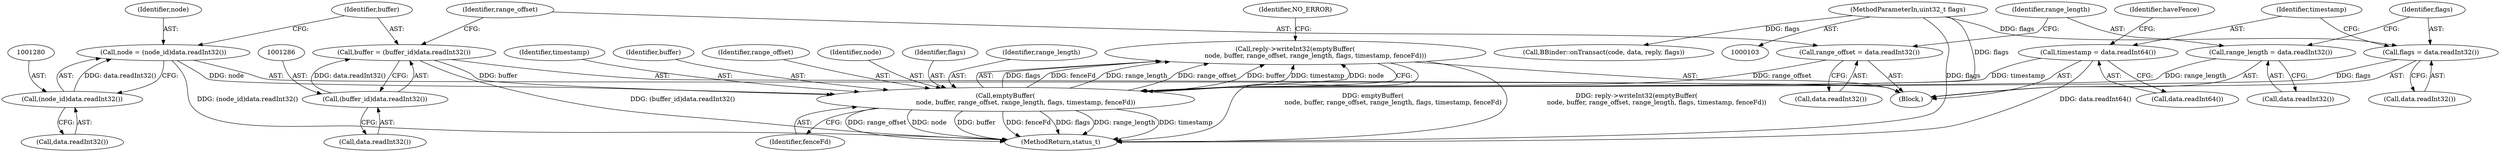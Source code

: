 digraph "0_Android_db829699d3293f254a7387894303451a91278986@API" {
"1001310" [label="(Call,reply->writeInt32(emptyBuffer(\n                    node, buffer, range_offset, range_length, flags, timestamp, fenceFd)))"];
"1001311" [label="(Call,emptyBuffer(\n                    node, buffer, range_offset, range_length, flags, timestamp, fenceFd))"];
"1001277" [label="(Call,node = (node_id)data.readInt32())"];
"1001279" [label="(Call,(node_id)data.readInt32())"];
"1001283" [label="(Call,buffer = (buffer_id)data.readInt32())"];
"1001285" [label="(Call,(buffer_id)data.readInt32())"];
"1001289" [label="(Call,range_offset = data.readInt32())"];
"1001293" [label="(Call,range_length = data.readInt32())"];
"1001297" [label="(Call,flags = data.readInt32())"];
"1000107" [label="(MethodParameterIn,uint32_t flags)"];
"1001301" [label="(Call,timestamp = data.readInt64())"];
"1001364" [label="(MethodReturn,status_t)"];
"1001299" [label="(Call,data.readInt32())"];
"1001317" [label="(Identifier,timestamp)"];
"1001291" [label="(Call,data.readInt32())"];
"1001313" [label="(Identifier,buffer)"];
"1001301" [label="(Call,timestamp = data.readInt64())"];
"1001302" [label="(Identifier,timestamp)"];
"1001285" [label="(Call,(buffer_id)data.readInt32())"];
"1001279" [label="(Call,(node_id)data.readInt32())"];
"1001320" [label="(Identifier,NO_ERROR)"];
"1001290" [label="(Identifier,range_offset)"];
"1001306" [label="(Identifier,haveFence)"];
"1001318" [label="(Identifier,fenceFd)"];
"1001281" [label="(Call,data.readInt32())"];
"1001298" [label="(Identifier,flags)"];
"1001359" [label="(Call,BBinder::onTransact(code, data, reply, flags))"];
"1001271" [label="(Block,)"];
"1001311" [label="(Call,emptyBuffer(\n                    node, buffer, range_offset, range_length, flags, timestamp, fenceFd))"];
"1001289" [label="(Call,range_offset = data.readInt32())"];
"1001294" [label="(Identifier,range_length)"];
"1001314" [label="(Identifier,range_offset)"];
"1001312" [label="(Identifier,node)"];
"1001303" [label="(Call,data.readInt64())"];
"1000107" [label="(MethodParameterIn,uint32_t flags)"];
"1001316" [label="(Identifier,flags)"];
"1001277" [label="(Call,node = (node_id)data.readInt32())"];
"1001293" [label="(Call,range_length = data.readInt32())"];
"1001295" [label="(Call,data.readInt32())"];
"1001315" [label="(Identifier,range_length)"];
"1001278" [label="(Identifier,node)"];
"1001284" [label="(Identifier,buffer)"];
"1001287" [label="(Call,data.readInt32())"];
"1001310" [label="(Call,reply->writeInt32(emptyBuffer(\n                    node, buffer, range_offset, range_length, flags, timestamp, fenceFd)))"];
"1001283" [label="(Call,buffer = (buffer_id)data.readInt32())"];
"1001297" [label="(Call,flags = data.readInt32())"];
"1001310" -> "1001271"  [label="AST: "];
"1001310" -> "1001311"  [label="CFG: "];
"1001311" -> "1001310"  [label="AST: "];
"1001320" -> "1001310"  [label="CFG: "];
"1001310" -> "1001364"  [label="DDG: emptyBuffer(\n                    node, buffer, range_offset, range_length, flags, timestamp, fenceFd)"];
"1001310" -> "1001364"  [label="DDG: reply->writeInt32(emptyBuffer(\n                    node, buffer, range_offset, range_length, flags, timestamp, fenceFd))"];
"1001311" -> "1001310"  [label="DDG: flags"];
"1001311" -> "1001310"  [label="DDG: fenceFd"];
"1001311" -> "1001310"  [label="DDG: range_length"];
"1001311" -> "1001310"  [label="DDG: range_offset"];
"1001311" -> "1001310"  [label="DDG: buffer"];
"1001311" -> "1001310"  [label="DDG: timestamp"];
"1001311" -> "1001310"  [label="DDG: node"];
"1001311" -> "1001318"  [label="CFG: "];
"1001312" -> "1001311"  [label="AST: "];
"1001313" -> "1001311"  [label="AST: "];
"1001314" -> "1001311"  [label="AST: "];
"1001315" -> "1001311"  [label="AST: "];
"1001316" -> "1001311"  [label="AST: "];
"1001317" -> "1001311"  [label="AST: "];
"1001318" -> "1001311"  [label="AST: "];
"1001311" -> "1001364"  [label="DDG: node"];
"1001311" -> "1001364"  [label="DDG: buffer"];
"1001311" -> "1001364"  [label="DDG: fenceFd"];
"1001311" -> "1001364"  [label="DDG: flags"];
"1001311" -> "1001364"  [label="DDG: range_length"];
"1001311" -> "1001364"  [label="DDG: timestamp"];
"1001311" -> "1001364"  [label="DDG: range_offset"];
"1001277" -> "1001311"  [label="DDG: node"];
"1001283" -> "1001311"  [label="DDG: buffer"];
"1001289" -> "1001311"  [label="DDG: range_offset"];
"1001293" -> "1001311"  [label="DDG: range_length"];
"1001297" -> "1001311"  [label="DDG: flags"];
"1000107" -> "1001311"  [label="DDG: flags"];
"1001301" -> "1001311"  [label="DDG: timestamp"];
"1001277" -> "1001271"  [label="AST: "];
"1001277" -> "1001279"  [label="CFG: "];
"1001278" -> "1001277"  [label="AST: "];
"1001279" -> "1001277"  [label="AST: "];
"1001284" -> "1001277"  [label="CFG: "];
"1001277" -> "1001364"  [label="DDG: (node_id)data.readInt32()"];
"1001279" -> "1001277"  [label="DDG: data.readInt32()"];
"1001279" -> "1001281"  [label="CFG: "];
"1001280" -> "1001279"  [label="AST: "];
"1001281" -> "1001279"  [label="AST: "];
"1001283" -> "1001271"  [label="AST: "];
"1001283" -> "1001285"  [label="CFG: "];
"1001284" -> "1001283"  [label="AST: "];
"1001285" -> "1001283"  [label="AST: "];
"1001290" -> "1001283"  [label="CFG: "];
"1001283" -> "1001364"  [label="DDG: (buffer_id)data.readInt32()"];
"1001285" -> "1001283"  [label="DDG: data.readInt32()"];
"1001285" -> "1001287"  [label="CFG: "];
"1001286" -> "1001285"  [label="AST: "];
"1001287" -> "1001285"  [label="AST: "];
"1001289" -> "1001271"  [label="AST: "];
"1001289" -> "1001291"  [label="CFG: "];
"1001290" -> "1001289"  [label="AST: "];
"1001291" -> "1001289"  [label="AST: "];
"1001294" -> "1001289"  [label="CFG: "];
"1001293" -> "1001271"  [label="AST: "];
"1001293" -> "1001295"  [label="CFG: "];
"1001294" -> "1001293"  [label="AST: "];
"1001295" -> "1001293"  [label="AST: "];
"1001298" -> "1001293"  [label="CFG: "];
"1001297" -> "1001271"  [label="AST: "];
"1001297" -> "1001299"  [label="CFG: "];
"1001298" -> "1001297"  [label="AST: "];
"1001299" -> "1001297"  [label="AST: "];
"1001302" -> "1001297"  [label="CFG: "];
"1000107" -> "1001297"  [label="DDG: flags"];
"1000107" -> "1000103"  [label="AST: "];
"1000107" -> "1001364"  [label="DDG: flags"];
"1000107" -> "1001359"  [label="DDG: flags"];
"1001301" -> "1001271"  [label="AST: "];
"1001301" -> "1001303"  [label="CFG: "];
"1001302" -> "1001301"  [label="AST: "];
"1001303" -> "1001301"  [label="AST: "];
"1001306" -> "1001301"  [label="CFG: "];
"1001301" -> "1001364"  [label="DDG: data.readInt64()"];
}

